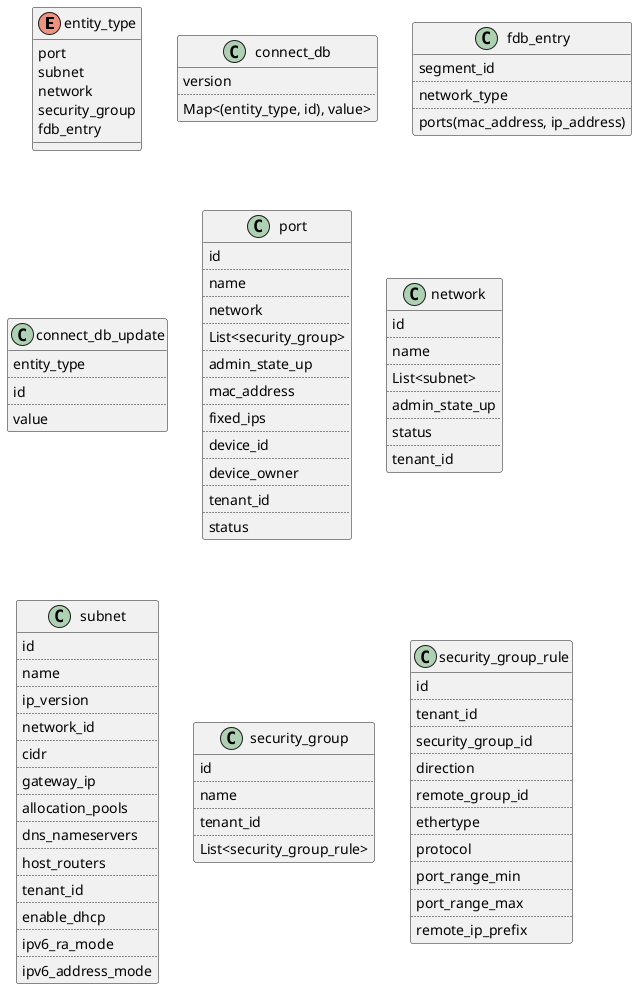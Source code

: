 @startuml

enum entity_type {
    port
    subnet
    network
    security_group
    fdb_entry
}

class connect_db {
    version
    ..
    Map<(entity_type, id), value>
}

class fdb_entry {
    segment_id
    ..
    network_type
    ..
    ports(mac_address, ip_address)
}

class connect_db_update {
    entity_type
    ..
    id
    ..
    value
}

class port {
    id
    ..
    name
    ..
    network
    ..
    List<security_group>
    ..
    admin_state_up
    ..
    mac_address
    ..
    fixed_ips
    ..
    device_id
    ..
    device_owner
    ..
    tenant_id
    ..
    status
}

class network {
    id
    ..
    name
    ..
    List<subnet>
    ..
    admin_state_up
    ..
    status
    ..
    tenant_id
}

class subnet {
    id
    ..
    name
    ..
    ip_version
    ..
    network_id
    ..
    cidr
    ..
    gateway_ip
    ..
    allocation_pools
    ..
    dns_nameservers
    ..
    host_routers
    ..
    tenant_id
    ..
    enable_dhcp
    ..
    ipv6_ra_mode
    ..
    ipv6_address_mode
}

class security_group {
    id
    ..
    name
    ..
    tenant_id
    ..
    List<security_group_rule>
}

class security_group_rule {
    id
    ..
    tenant_id
    ..
    security_group_id
    ..
    direction
    ..
    remote_group_id
    ..
    ethertype
    ..
    protocol
    ..
    port_range_min
    ..
    port_range_max
    ..
    remote_ip_prefix
}

@enduml